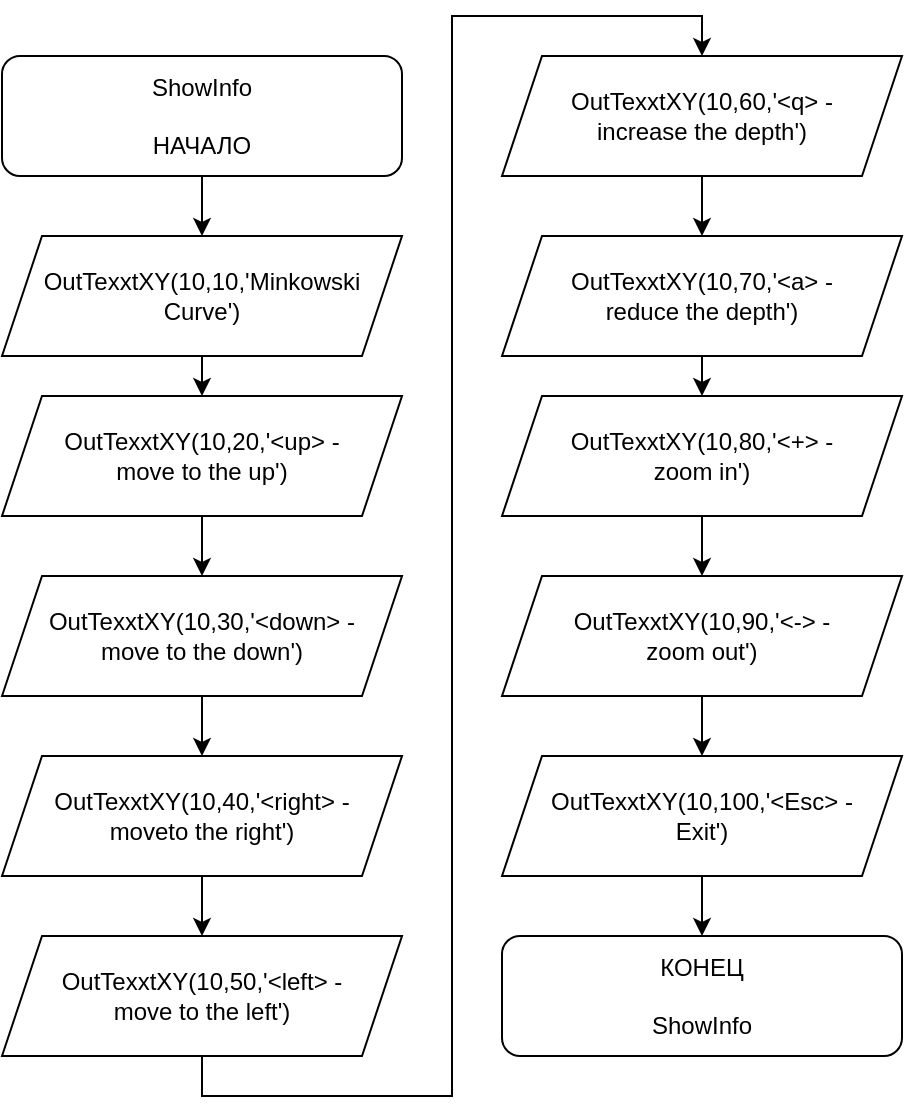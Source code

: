 <mxfile version="14.6.1" type="device"><diagram id="KXIybMgQf2shq5lMZtaK" name="Page-1"><mxGraphModel dx="1406" dy="745" grid="1" gridSize="10" guides="1" tooltips="1" connect="1" arrows="1" fold="1" page="1" pageScale="1" pageWidth="827" pageHeight="1169" math="0" shadow="0"><root><mxCell id="0"/><mxCell id="1" parent="0"/><mxCell id="64cMxLKGPRqHgazyhj-C-7" style="edgeStyle=orthogonalEdgeStyle;rounded=0;orthogonalLoop=1;jettySize=auto;html=1;exitX=0.5;exitY=1;exitDx=0;exitDy=0;" edge="1" parent="1" source="64cMxLKGPRqHgazyhj-C-1" target="64cMxLKGPRqHgazyhj-C-2"><mxGeometry relative="1" as="geometry"/></mxCell><mxCell id="64cMxLKGPRqHgazyhj-C-1" value="ShowInfo&lt;br&gt;&lt;br&gt;НАЧАЛО" style="rounded=1;whiteSpace=wrap;html=1;" vertex="1" parent="1"><mxGeometry x="40" y="40" width="200" height="60" as="geometry"/></mxCell><mxCell id="64cMxLKGPRqHgazyhj-C-8" style="edgeStyle=orthogonalEdgeStyle;rounded=0;orthogonalLoop=1;jettySize=auto;html=1;exitX=0.5;exitY=1;exitDx=0;exitDy=0;entryX=0.5;entryY=0;entryDx=0;entryDy=0;" edge="1" parent="1" source="64cMxLKGPRqHgazyhj-C-2" target="64cMxLKGPRqHgazyhj-C-3"><mxGeometry relative="1" as="geometry"/></mxCell><mxCell id="64cMxLKGPRqHgazyhj-C-2" value="OutTexxtXY(10,10,'Minkowski&lt;br&gt;Curve')" style="shape=parallelogram;perimeter=parallelogramPerimeter;whiteSpace=wrap;html=1;fixedSize=1;" vertex="1" parent="1"><mxGeometry x="40" y="130" width="200" height="60" as="geometry"/></mxCell><mxCell id="64cMxLKGPRqHgazyhj-C-9" style="edgeStyle=orthogonalEdgeStyle;rounded=0;orthogonalLoop=1;jettySize=auto;html=1;exitX=0.5;exitY=1;exitDx=0;exitDy=0;entryX=0.5;entryY=0;entryDx=0;entryDy=0;" edge="1" parent="1" source="64cMxLKGPRqHgazyhj-C-3" target="64cMxLKGPRqHgazyhj-C-4"><mxGeometry relative="1" as="geometry"/></mxCell><mxCell id="64cMxLKGPRqHgazyhj-C-3" value="&lt;span&gt;OutTexxtXY(10,20,'&amp;lt;up&amp;gt; - &lt;br&gt;move&amp;nbsp;&lt;/span&gt;&lt;span&gt;to the up')&lt;/span&gt;" style="shape=parallelogram;perimeter=parallelogramPerimeter;whiteSpace=wrap;html=1;fixedSize=1;" vertex="1" parent="1"><mxGeometry x="40" y="210" width="200" height="60" as="geometry"/></mxCell><mxCell id="64cMxLKGPRqHgazyhj-C-10" style="edgeStyle=orthogonalEdgeStyle;rounded=0;orthogonalLoop=1;jettySize=auto;html=1;exitX=0.5;exitY=1;exitDx=0;exitDy=0;entryX=0.5;entryY=0;entryDx=0;entryDy=0;" edge="1" parent="1" source="64cMxLKGPRqHgazyhj-C-4" target="64cMxLKGPRqHgazyhj-C-5"><mxGeometry relative="1" as="geometry"/></mxCell><mxCell id="64cMxLKGPRqHgazyhj-C-4" value="&lt;span&gt;OutTexxtXY(10,30,'&amp;lt;down&amp;gt; - &lt;br&gt;move&amp;nbsp;&lt;/span&gt;&lt;span&gt;to the down')&lt;/span&gt;" style="shape=parallelogram;perimeter=parallelogramPerimeter;whiteSpace=wrap;html=1;fixedSize=1;" vertex="1" parent="1"><mxGeometry x="40" y="300" width="200" height="60" as="geometry"/></mxCell><mxCell id="64cMxLKGPRqHgazyhj-C-11" style="edgeStyle=orthogonalEdgeStyle;rounded=0;orthogonalLoop=1;jettySize=auto;html=1;exitX=0.5;exitY=1;exitDx=0;exitDy=0;entryX=0.5;entryY=0;entryDx=0;entryDy=0;" edge="1" parent="1" source="64cMxLKGPRqHgazyhj-C-5" target="64cMxLKGPRqHgazyhj-C-6"><mxGeometry relative="1" as="geometry"/></mxCell><mxCell id="64cMxLKGPRqHgazyhj-C-5" value="&lt;span&gt;OutTexxtXY(10,40,'&amp;lt;right&amp;gt; - &lt;br&gt;move&lt;/span&gt;&lt;span&gt;to the right')&lt;/span&gt;" style="shape=parallelogram;perimeter=parallelogramPerimeter;whiteSpace=wrap;html=1;fixedSize=1;" vertex="1" parent="1"><mxGeometry x="40" y="390" width="200" height="60" as="geometry"/></mxCell><mxCell id="64cMxLKGPRqHgazyhj-C-13" style="edgeStyle=orthogonalEdgeStyle;rounded=0;orthogonalLoop=1;jettySize=auto;html=1;exitX=0.5;exitY=1;exitDx=0;exitDy=0;entryX=0.5;entryY=0;entryDx=0;entryDy=0;" edge="1" parent="1" source="64cMxLKGPRqHgazyhj-C-6" target="64cMxLKGPRqHgazyhj-C-12"><mxGeometry relative="1" as="geometry"/></mxCell><mxCell id="64cMxLKGPRqHgazyhj-C-6" value="&lt;span&gt;OutTexxtXY(10,50,'&amp;lt;left&amp;gt; - &lt;br&gt;move&amp;nbsp;&lt;/span&gt;&lt;span&gt;to the left')&lt;/span&gt;" style="shape=parallelogram;perimeter=parallelogramPerimeter;whiteSpace=wrap;html=1;fixedSize=1;" vertex="1" parent="1"><mxGeometry x="40" y="480" width="200" height="60" as="geometry"/></mxCell><mxCell id="64cMxLKGPRqHgazyhj-C-18" style="edgeStyle=orthogonalEdgeStyle;rounded=0;orthogonalLoop=1;jettySize=auto;html=1;exitX=0.5;exitY=1;exitDx=0;exitDy=0;entryX=0.5;entryY=0;entryDx=0;entryDy=0;" edge="1" parent="1" source="64cMxLKGPRqHgazyhj-C-12" target="64cMxLKGPRqHgazyhj-C-14"><mxGeometry relative="1" as="geometry"/></mxCell><mxCell id="64cMxLKGPRqHgazyhj-C-12" value="&lt;span&gt;OutTexxtXY(10,60,'&amp;lt;q&amp;gt; - &lt;br&gt;&lt;/span&gt;&lt;span&gt;increase the depth')&lt;/span&gt;" style="shape=parallelogram;perimeter=parallelogramPerimeter;whiteSpace=wrap;html=1;fixedSize=1;" vertex="1" parent="1"><mxGeometry x="290" y="40" width="200" height="60" as="geometry"/></mxCell><mxCell id="64cMxLKGPRqHgazyhj-C-22" style="edgeStyle=orthogonalEdgeStyle;rounded=0;orthogonalLoop=1;jettySize=auto;html=1;exitX=0.5;exitY=1;exitDx=0;exitDy=0;entryX=0.5;entryY=0;entryDx=0;entryDy=0;" edge="1" parent="1" source="64cMxLKGPRqHgazyhj-C-14" target="64cMxLKGPRqHgazyhj-C-15"><mxGeometry relative="1" as="geometry"/></mxCell><mxCell id="64cMxLKGPRqHgazyhj-C-14" value="&lt;span&gt;OutTexxtXY(10,70,'&amp;lt;a&amp;gt; - &lt;br&gt;&lt;/span&gt;&lt;span&gt;reduce the depth')&lt;/span&gt;" style="shape=parallelogram;perimeter=parallelogramPerimeter;whiteSpace=wrap;html=1;fixedSize=1;" vertex="1" parent="1"><mxGeometry x="290" y="130" width="200" height="60" as="geometry"/></mxCell><mxCell id="64cMxLKGPRqHgazyhj-C-19" style="edgeStyle=orthogonalEdgeStyle;rounded=0;orthogonalLoop=1;jettySize=auto;html=1;exitX=0.5;exitY=1;exitDx=0;exitDy=0;entryX=0.5;entryY=0;entryDx=0;entryDy=0;" edge="1" parent="1" source="64cMxLKGPRqHgazyhj-C-15" target="64cMxLKGPRqHgazyhj-C-16"><mxGeometry relative="1" as="geometry"/></mxCell><mxCell id="64cMxLKGPRqHgazyhj-C-15" value="&lt;span&gt;OutTexxtXY(10,80,'&amp;lt;+&amp;gt; - &lt;br&gt;&lt;/span&gt;&lt;span&gt;zoom in')&lt;/span&gt;" style="shape=parallelogram;perimeter=parallelogramPerimeter;whiteSpace=wrap;html=1;fixedSize=1;" vertex="1" parent="1"><mxGeometry x="290" y="210" width="200" height="60" as="geometry"/></mxCell><mxCell id="64cMxLKGPRqHgazyhj-C-20" style="edgeStyle=orthogonalEdgeStyle;rounded=0;orthogonalLoop=1;jettySize=auto;html=1;exitX=0.5;exitY=1;exitDx=0;exitDy=0;entryX=0.5;entryY=0;entryDx=0;entryDy=0;" edge="1" parent="1" source="64cMxLKGPRqHgazyhj-C-16" target="64cMxLKGPRqHgazyhj-C-17"><mxGeometry relative="1" as="geometry"/></mxCell><mxCell id="64cMxLKGPRqHgazyhj-C-16" value="&lt;span&gt;OutTexxtXY(10,90,'&amp;lt;-&amp;gt; - &lt;br&gt;&lt;/span&gt;&lt;span&gt;zoom out')&lt;/span&gt;" style="shape=parallelogram;perimeter=parallelogramPerimeter;whiteSpace=wrap;html=1;fixedSize=1;" vertex="1" parent="1"><mxGeometry x="290" y="300" width="200" height="60" as="geometry"/></mxCell><mxCell id="64cMxLKGPRqHgazyhj-C-23" style="edgeStyle=orthogonalEdgeStyle;rounded=0;orthogonalLoop=1;jettySize=auto;html=1;exitX=0.5;exitY=1;exitDx=0;exitDy=0;entryX=0.5;entryY=0;entryDx=0;entryDy=0;" edge="1" parent="1" source="64cMxLKGPRqHgazyhj-C-17" target="64cMxLKGPRqHgazyhj-C-21"><mxGeometry relative="1" as="geometry"/></mxCell><mxCell id="64cMxLKGPRqHgazyhj-C-17" value="&lt;span&gt;OutTexxtXY(10,100,'&amp;lt;Esc&amp;gt; - &lt;br&gt;&lt;/span&gt;&lt;span&gt;Exit')&lt;/span&gt;" style="shape=parallelogram;perimeter=parallelogramPerimeter;whiteSpace=wrap;html=1;fixedSize=1;" vertex="1" parent="1"><mxGeometry x="290" y="390" width="200" height="60" as="geometry"/></mxCell><mxCell id="64cMxLKGPRqHgazyhj-C-21" value="КОНЕЦ&lt;br&gt;&lt;br&gt;ShowInfo" style="rounded=1;whiteSpace=wrap;html=1;" vertex="1" parent="1"><mxGeometry x="290" y="480" width="200" height="60" as="geometry"/></mxCell></root></mxGraphModel></diagram></mxfile>